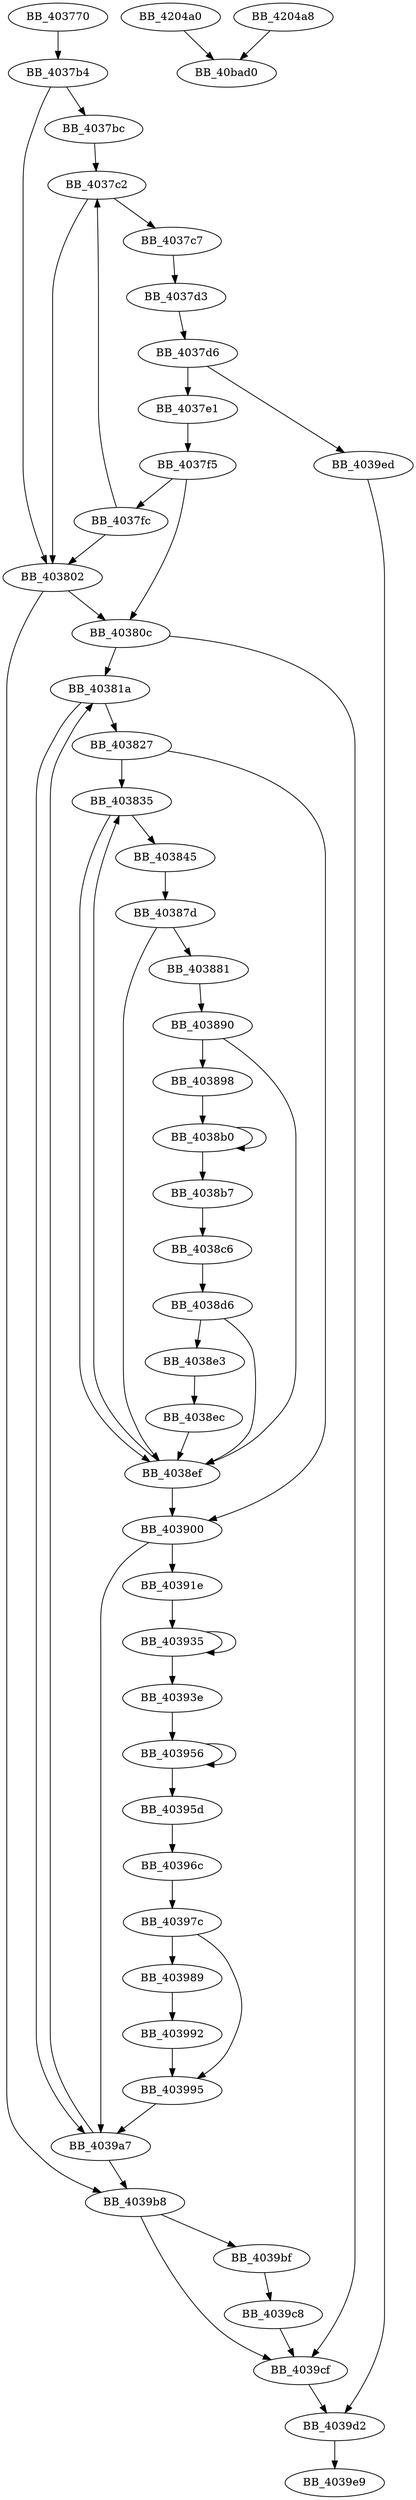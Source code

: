 DiGraph sub_403770{
BB_403770->BB_4037b4
BB_4037b4->BB_4037bc
BB_4037b4->BB_403802
BB_4037bc->BB_4037c2
BB_4037c2->BB_4037c7
BB_4037c2->BB_403802
BB_4037c7->BB_4037d3
BB_4037d3->BB_4037d6
BB_4037d6->BB_4037e1
BB_4037d6->BB_4039ed
BB_4037e1->BB_4037f5
BB_4037f5->BB_4037fc
BB_4037f5->BB_40380c
BB_4037fc->BB_4037c2
BB_4037fc->BB_403802
BB_403802->BB_40380c
BB_403802->BB_4039b8
BB_40380c->BB_40381a
BB_40380c->BB_4039cf
BB_40381a->BB_403827
BB_40381a->BB_4039a7
BB_403827->BB_403835
BB_403827->BB_403900
BB_403835->BB_403845
BB_403835->BB_4038ef
BB_403845->BB_40387d
BB_40387d->BB_403881
BB_40387d->BB_4038ef
BB_403881->BB_403890
BB_403890->BB_403898
BB_403890->BB_4038ef
BB_403898->BB_4038b0
BB_4038b0->BB_4038b0
BB_4038b0->BB_4038b7
BB_4038b7->BB_4038c6
BB_4038c6->BB_4038d6
BB_4038d6->BB_4038e3
BB_4038d6->BB_4038ef
BB_4038e3->BB_4038ec
BB_4038ec->BB_4038ef
BB_4038ef->BB_403835
BB_4038ef->BB_403900
BB_403900->BB_40391e
BB_403900->BB_4039a7
BB_40391e->BB_403935
BB_403935->BB_403935
BB_403935->BB_40393e
BB_40393e->BB_403956
BB_403956->BB_403956
BB_403956->BB_40395d
BB_40395d->BB_40396c
BB_40396c->BB_40397c
BB_40397c->BB_403989
BB_40397c->BB_403995
BB_403989->BB_403992
BB_403992->BB_403995
BB_403995->BB_4039a7
BB_4039a7->BB_40381a
BB_4039a7->BB_4039b8
BB_4039b8->BB_4039bf
BB_4039b8->BB_4039cf
BB_4039bf->BB_4039c8
BB_4039c8->BB_4039cf
BB_4039cf->BB_4039d2
BB_4039d2->BB_4039e9
BB_4039ed->BB_4039d2
BB_4204a0->BB_40bad0
BB_4204a8->BB_40bad0
}
